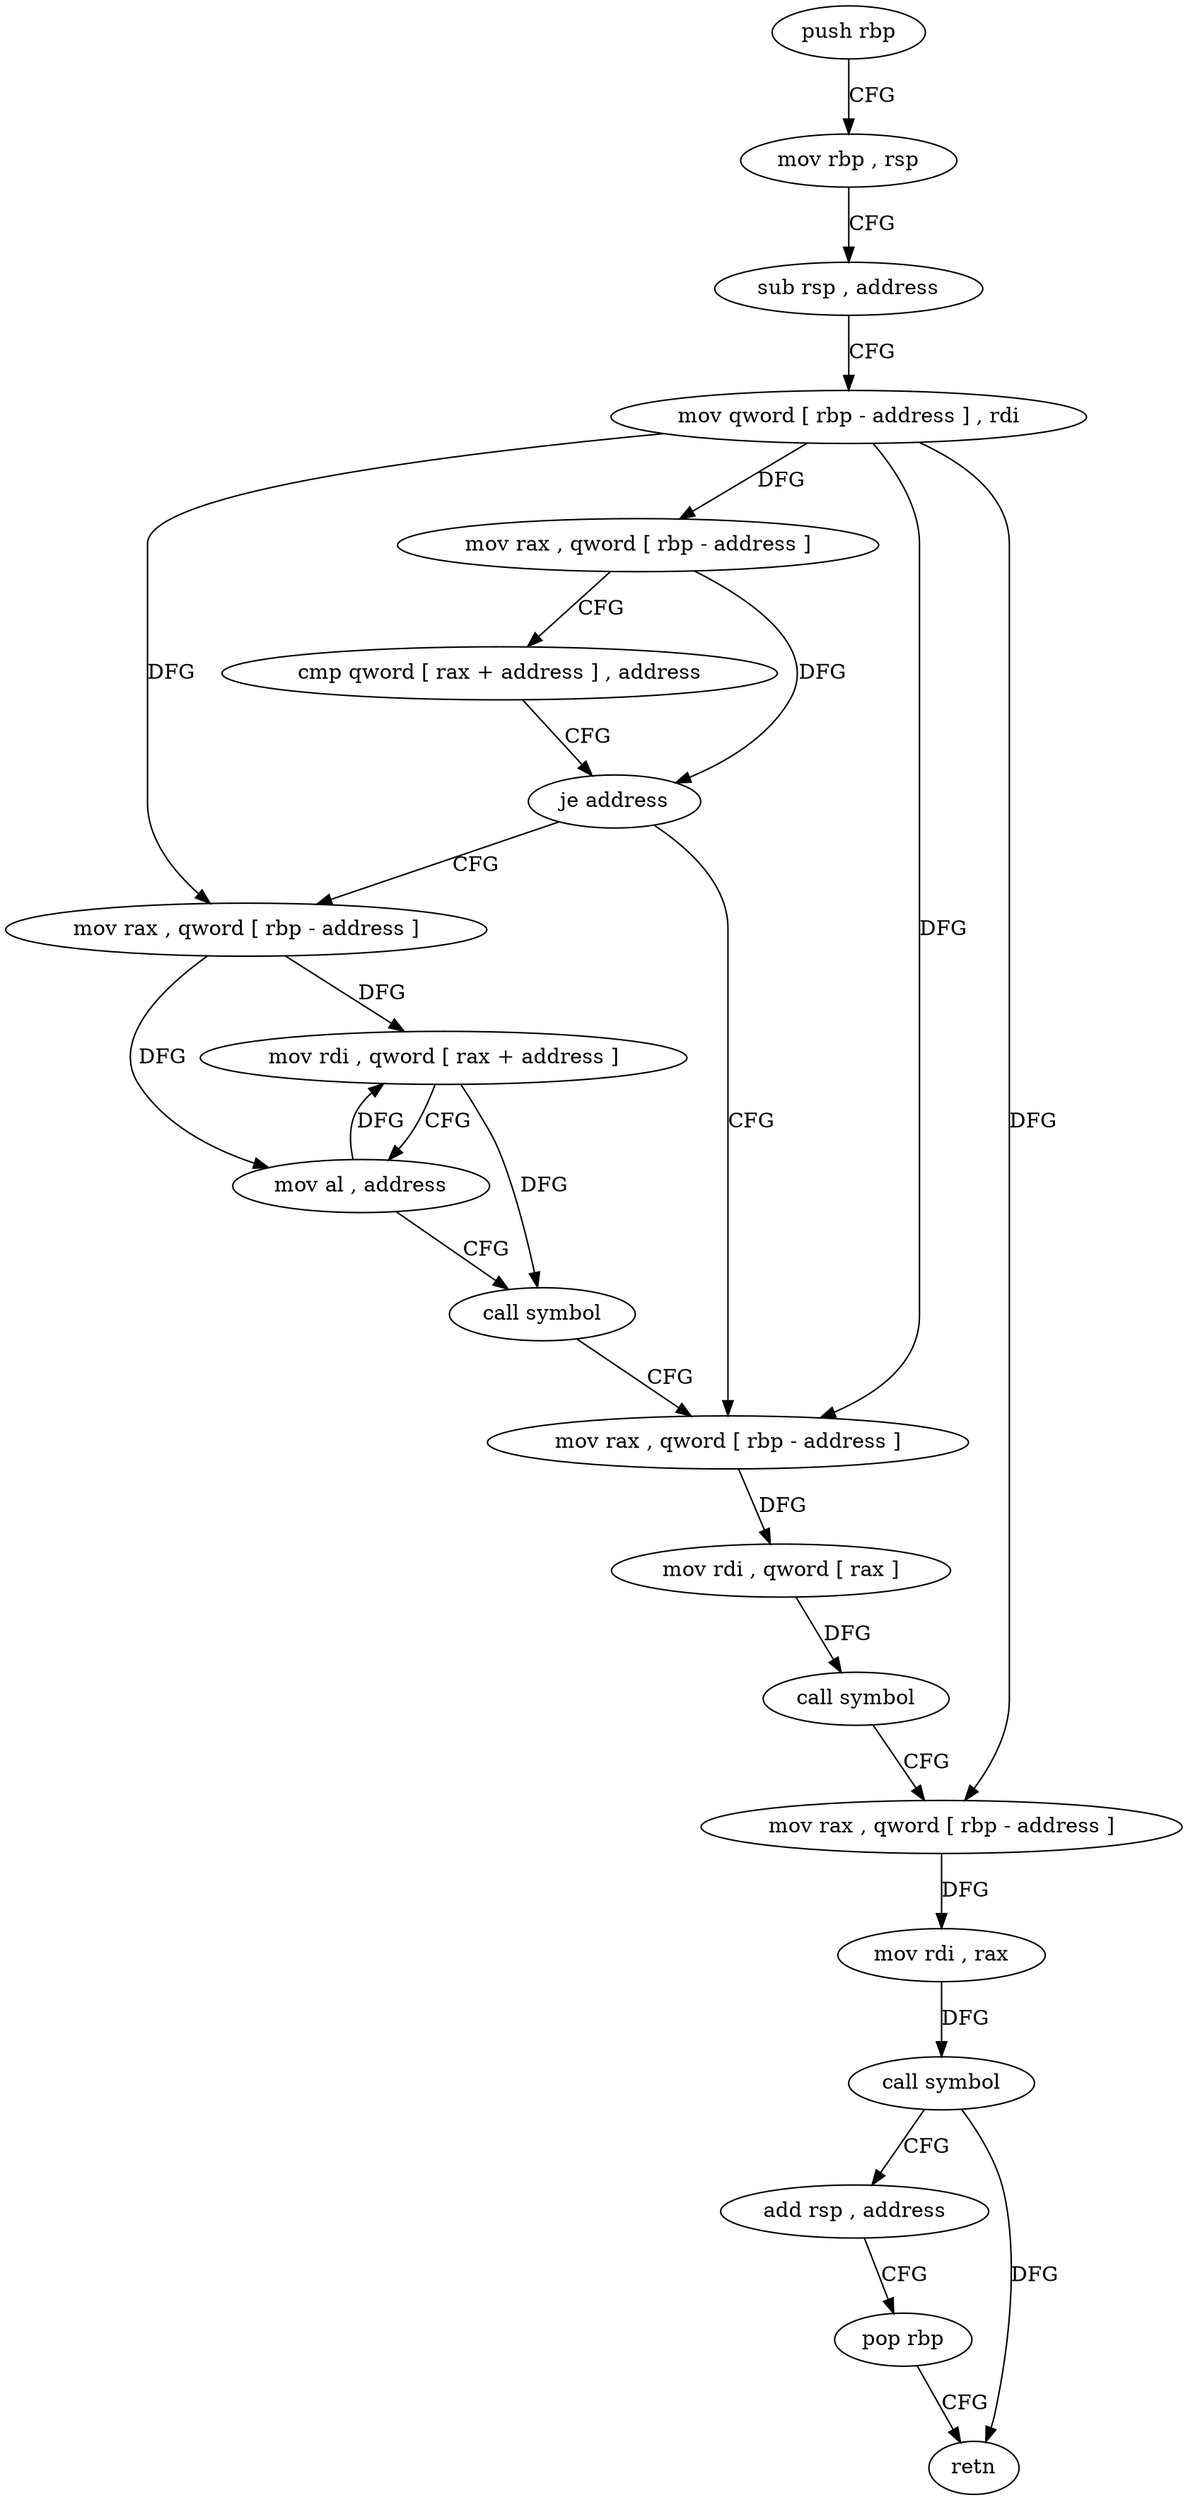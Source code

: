 digraph "func" {
"137280" [label = "push rbp" ]
"137281" [label = "mov rbp , rsp" ]
"137284" [label = "sub rsp , address" ]
"137288" [label = "mov qword [ rbp - address ] , rdi" ]
"137292" [label = "mov rax , qword [ rbp - address ]" ]
"137296" [label = "cmp qword [ rax + address ] , address" ]
"137301" [label = "je address" ]
"137322" [label = "mov rax , qword [ rbp - address ]" ]
"137307" [label = "mov rax , qword [ rbp - address ]" ]
"137326" [label = "mov rdi , qword [ rax ]" ]
"137329" [label = "call symbol" ]
"137334" [label = "mov rax , qword [ rbp - address ]" ]
"137338" [label = "mov rdi , rax" ]
"137341" [label = "call symbol" ]
"137346" [label = "add rsp , address" ]
"137350" [label = "pop rbp" ]
"137351" [label = "retn" ]
"137311" [label = "mov rdi , qword [ rax + address ]" ]
"137315" [label = "mov al , address" ]
"137317" [label = "call symbol" ]
"137280" -> "137281" [ label = "CFG" ]
"137281" -> "137284" [ label = "CFG" ]
"137284" -> "137288" [ label = "CFG" ]
"137288" -> "137292" [ label = "DFG" ]
"137288" -> "137322" [ label = "DFG" ]
"137288" -> "137334" [ label = "DFG" ]
"137288" -> "137307" [ label = "DFG" ]
"137292" -> "137296" [ label = "CFG" ]
"137292" -> "137301" [ label = "DFG" ]
"137296" -> "137301" [ label = "CFG" ]
"137301" -> "137322" [ label = "CFG" ]
"137301" -> "137307" [ label = "CFG" ]
"137322" -> "137326" [ label = "DFG" ]
"137307" -> "137311" [ label = "DFG" ]
"137307" -> "137315" [ label = "DFG" ]
"137326" -> "137329" [ label = "DFG" ]
"137329" -> "137334" [ label = "CFG" ]
"137334" -> "137338" [ label = "DFG" ]
"137338" -> "137341" [ label = "DFG" ]
"137341" -> "137346" [ label = "CFG" ]
"137341" -> "137351" [ label = "DFG" ]
"137346" -> "137350" [ label = "CFG" ]
"137350" -> "137351" [ label = "CFG" ]
"137311" -> "137315" [ label = "CFG" ]
"137311" -> "137317" [ label = "DFG" ]
"137315" -> "137317" [ label = "CFG" ]
"137315" -> "137311" [ label = "DFG" ]
"137317" -> "137322" [ label = "CFG" ]
}

